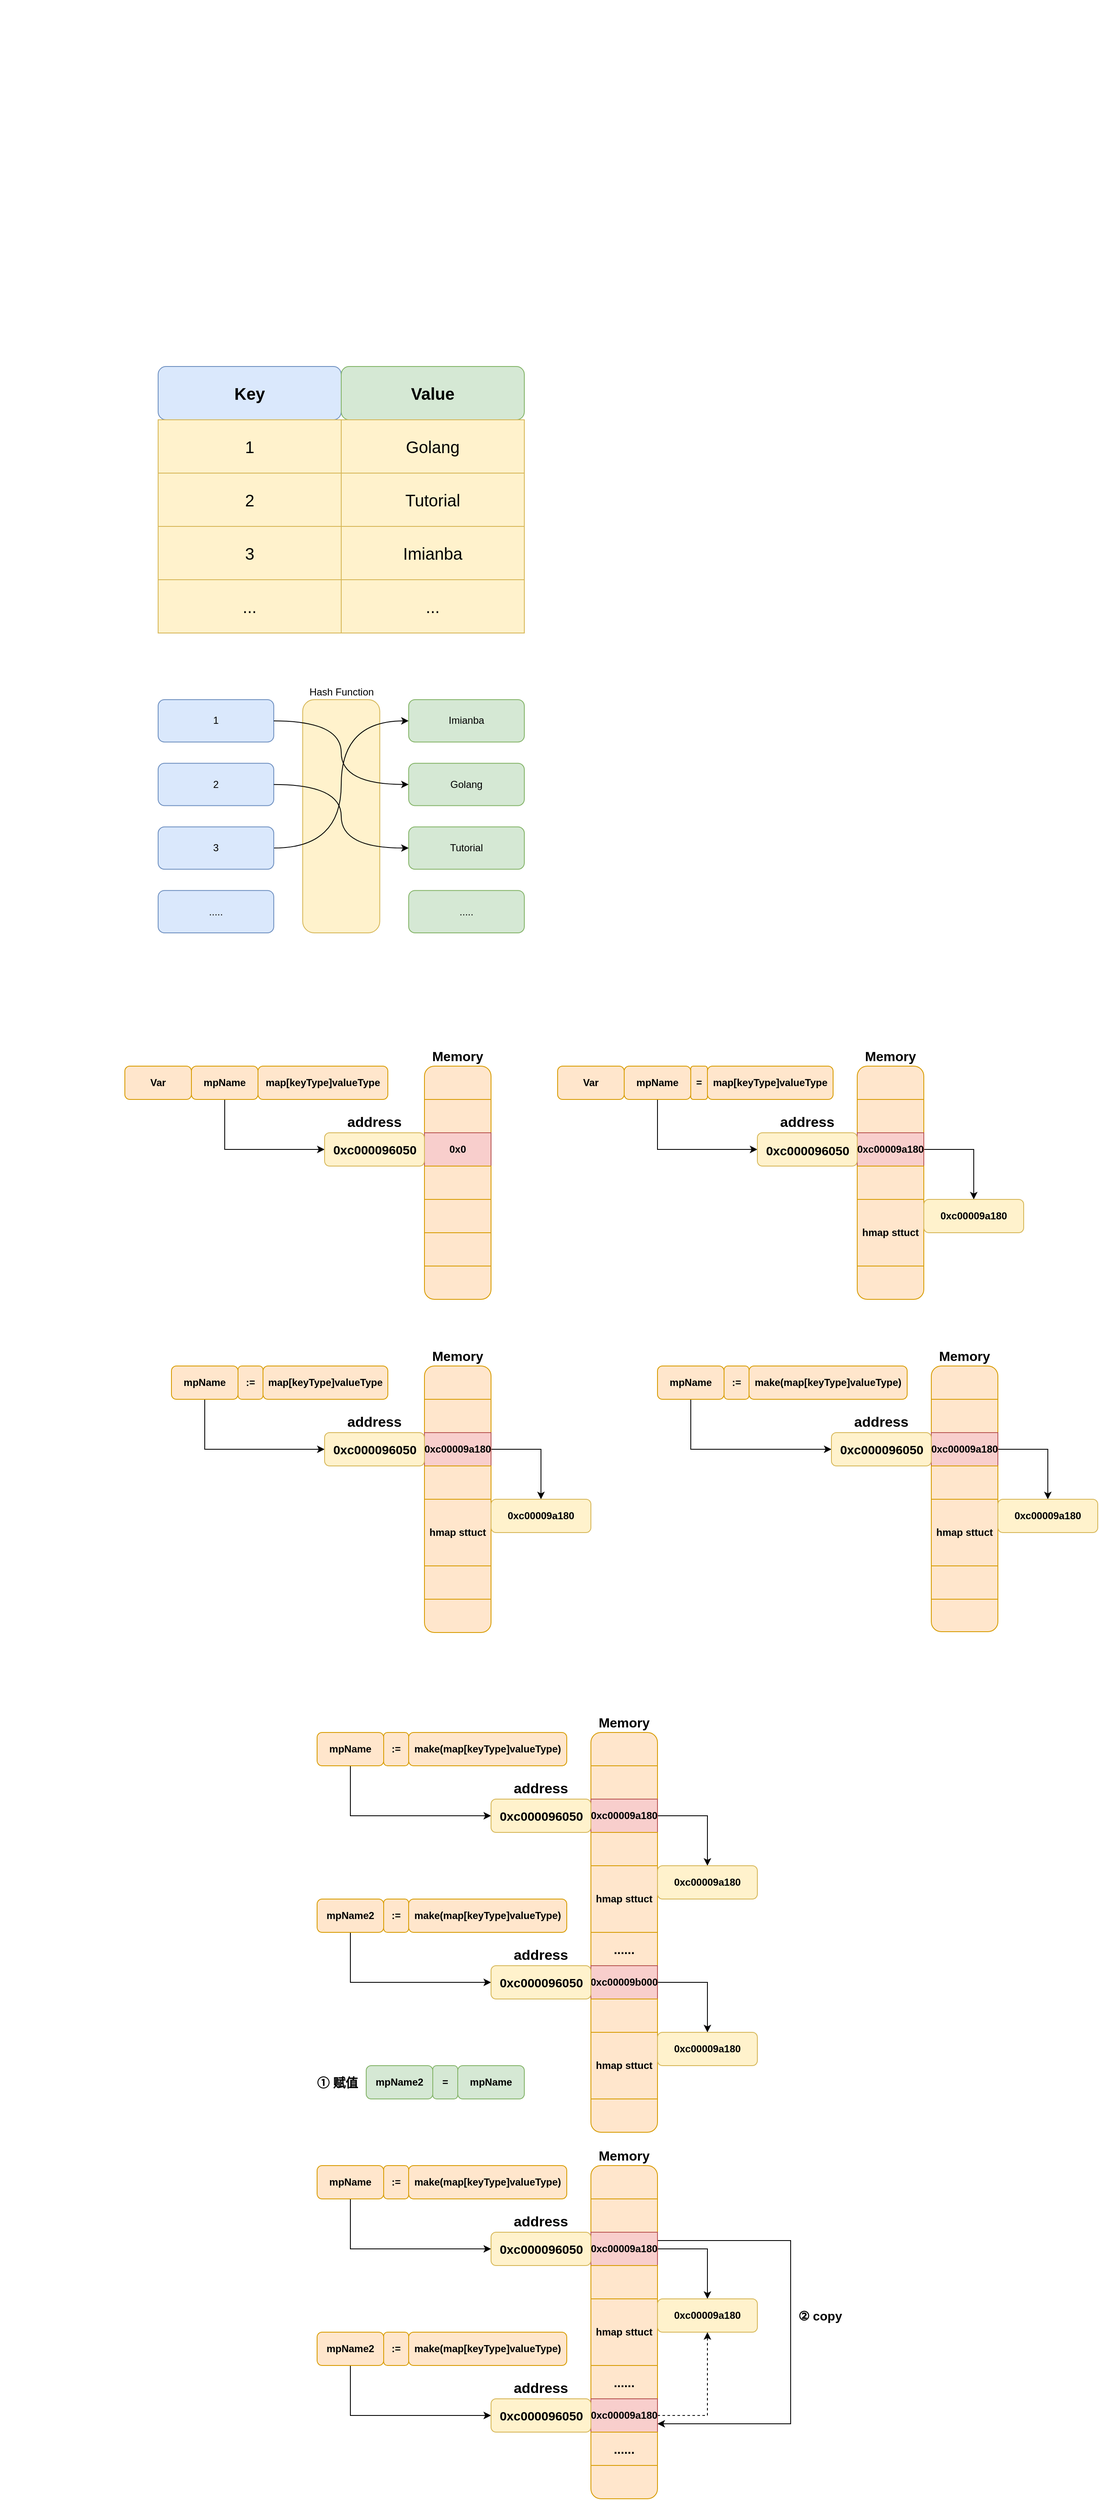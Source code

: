 <mxfile version="14.6.13" type="device"><diagram id="S-ycGqjBiwUUYMppK_SP" name="Map"><mxGraphModel dx="946" dy="627" grid="1" gridSize="10" guides="1" tooltips="1" connect="1" arrows="1" fold="1" page="0" pageScale="1" pageWidth="1169" pageHeight="827" math="0" shadow="0"><root><mxCell id="WM2cNf92GrzvWq5g8DFj-0"/><mxCell id="WM2cNf92GrzvWq5g8DFj-1" parent="WM2cNf92GrzvWq5g8DFj-0"/><mxCell id="JC-yaz_RgTS9oeFbGlP1-0" value="" style="shape=image;verticalLabelPosition=bottom;labelBackgroundColor=#ffffff;verticalAlign=top;aspect=fixed;imageAspect=0;image=https://img.draveness.me/2019-12-30-15777168478768-perfect-hash-function.png;" parent="WM2cNf92GrzvWq5g8DFj-1" vertex="1"><mxGeometry x="10" y="40" width="940.7" height="360" as="geometry"/></mxCell><mxCell id="JSm6pvYGNGo5LcTSR_7H-11" value="" style="group" parent="WM2cNf92GrzvWq5g8DFj-1" vertex="1" connectable="0"><mxGeometry x="200" y="880" width="440" height="280" as="geometry"/></mxCell><mxCell id="JSm6pvYGNGo5LcTSR_7H-4" value="Hash Function" style="rounded=1;whiteSpace=wrap;html=1;labelPosition=center;verticalLabelPosition=top;align=center;verticalAlign=bottom;fillColor=#fff2cc;strokeColor=#d6b656;" parent="JSm6pvYGNGo5LcTSR_7H-11" vertex="1"><mxGeometry x="173.684" width="92.632" height="280" as="geometry"/></mxCell><mxCell id="JSm6pvYGNGo5LcTSR_7H-0" value="1" style="rounded=1;whiteSpace=wrap;html=1;fillColor=#dae8fc;strokeColor=#6c8ebf;" parent="JSm6pvYGNGo5LcTSR_7H-11" vertex="1"><mxGeometry width="138.947" height="50.909" as="geometry"/></mxCell><mxCell id="JSm6pvYGNGo5LcTSR_7H-1" value="2" style="rounded=1;whiteSpace=wrap;html=1;fillColor=#dae8fc;strokeColor=#6c8ebf;" parent="JSm6pvYGNGo5LcTSR_7H-11" vertex="1"><mxGeometry y="76.364" width="138.947" height="50.909" as="geometry"/></mxCell><mxCell id="-A_-dR7AvB_d608ZIKX2-11" style="edgeStyle=orthogonalEdgeStyle;rounded=0;orthogonalLoop=1;jettySize=auto;html=1;exitX=1;exitY=0.5;exitDx=0;exitDy=0;entryX=0;entryY=0.5;entryDx=0;entryDy=0;fontSize=20;curved=1;" parent="JSm6pvYGNGo5LcTSR_7H-11" source="JSm6pvYGNGo5LcTSR_7H-2" target="JSm6pvYGNGo5LcTSR_7H-5" edge="1"><mxGeometry relative="1" as="geometry"/></mxCell><mxCell id="JSm6pvYGNGo5LcTSR_7H-2" value="3" style="rounded=1;whiteSpace=wrap;html=1;fillColor=#dae8fc;strokeColor=#6c8ebf;" parent="JSm6pvYGNGo5LcTSR_7H-11" vertex="1"><mxGeometry y="152.727" width="138.947" height="50.909" as="geometry"/></mxCell><mxCell id="JSm6pvYGNGo5LcTSR_7H-3" value="&lt;span&gt;.....&lt;/span&gt;" style="rounded=1;whiteSpace=wrap;html=1;fillColor=#dae8fc;strokeColor=#6c8ebf;" parent="JSm6pvYGNGo5LcTSR_7H-11" vertex="1"><mxGeometry y="229.091" width="138.947" height="50.909" as="geometry"/></mxCell><mxCell id="JSm6pvYGNGo5LcTSR_7H-5" value="Imianba" style="rounded=1;whiteSpace=wrap;html=1;fillColor=#d5e8d4;strokeColor=#82b366;" parent="JSm6pvYGNGo5LcTSR_7H-11" vertex="1"><mxGeometry x="301.053" width="138.947" height="50.909" as="geometry"/></mxCell><mxCell id="JSm6pvYGNGo5LcTSR_7H-6" value="&lt;span&gt;Golang&lt;/span&gt;" style="rounded=1;whiteSpace=wrap;html=1;fillColor=#d5e8d4;strokeColor=#82b366;" parent="JSm6pvYGNGo5LcTSR_7H-11" vertex="1"><mxGeometry x="301.053" y="76.364" width="138.947" height="50.909" as="geometry"/></mxCell><mxCell id="JSm6pvYGNGo5LcTSR_7H-9" style="edgeStyle=orthogonalEdgeStyle;rounded=0;orthogonalLoop=1;jettySize=auto;html=1;exitX=1;exitY=0.5;exitDx=0;exitDy=0;entryX=0;entryY=0.5;entryDx=0;entryDy=0;curved=1;" parent="JSm6pvYGNGo5LcTSR_7H-11" source="JSm6pvYGNGo5LcTSR_7H-0" target="JSm6pvYGNGo5LcTSR_7H-6" edge="1"><mxGeometry relative="1" as="geometry"/></mxCell><mxCell id="JSm6pvYGNGo5LcTSR_7H-7" value="&lt;span&gt;Tutorial&lt;/span&gt;" style="rounded=1;whiteSpace=wrap;html=1;fillColor=#d5e8d4;strokeColor=#82b366;" parent="JSm6pvYGNGo5LcTSR_7H-11" vertex="1"><mxGeometry x="301.053" y="152.727" width="138.947" height="50.909" as="geometry"/></mxCell><mxCell id="JSm6pvYGNGo5LcTSR_7H-10" style="edgeStyle=orthogonalEdgeStyle;curved=1;rounded=0;orthogonalLoop=1;jettySize=auto;html=1;exitX=1;exitY=0.5;exitDx=0;exitDy=0;entryX=0;entryY=0.5;entryDx=0;entryDy=0;" parent="JSm6pvYGNGo5LcTSR_7H-11" source="JSm6pvYGNGo5LcTSR_7H-1" target="JSm6pvYGNGo5LcTSR_7H-7" edge="1"><mxGeometry relative="1" as="geometry"/></mxCell><mxCell id="JSm6pvYGNGo5LcTSR_7H-8" value="&lt;span&gt;.....&lt;/span&gt;" style="rounded=1;whiteSpace=wrap;html=1;fillColor=#d5e8d4;strokeColor=#82b366;" parent="JSm6pvYGNGo5LcTSR_7H-11" vertex="1"><mxGeometry x="301.053" y="229.091" width="138.947" height="50.909" as="geometry"/></mxCell><mxCell id="-A_-dR7AvB_d608ZIKX2-10" value="" style="group" parent="WM2cNf92GrzvWq5g8DFj-1" vertex="1" connectable="0"><mxGeometry x="200" y="480" width="440" height="320" as="geometry"/></mxCell><mxCell id="-A_-dR7AvB_d608ZIKX2-0" value="Key" style="rounded=1;whiteSpace=wrap;html=1;fillColor=#dae8fc;strokeColor=#6c8ebf;fontSize=20;fontStyle=1" parent="-A_-dR7AvB_d608ZIKX2-10" vertex="1"><mxGeometry width="220" height="64" as="geometry"/></mxCell><mxCell id="-A_-dR7AvB_d608ZIKX2-1" value="&lt;span style=&quot;font-size: 20px;&quot;&gt;Value&lt;/span&gt;" style="rounded=1;whiteSpace=wrap;html=1;fillColor=#d5e8d4;strokeColor=#82b366;fontSize=20;fontStyle=1" parent="-A_-dR7AvB_d608ZIKX2-10" vertex="1"><mxGeometry x="220" width="220" height="64" as="geometry"/></mxCell><mxCell id="-A_-dR7AvB_d608ZIKX2-2" value="1" style="rounded=0;whiteSpace=wrap;html=1;fontSize=20;fillColor=#fff2cc;strokeColor=#d6b656;" parent="-A_-dR7AvB_d608ZIKX2-10" vertex="1"><mxGeometry y="64" width="220" height="64" as="geometry"/></mxCell><mxCell id="-A_-dR7AvB_d608ZIKX2-3" value="Golang" style="rounded=0;whiteSpace=wrap;html=1;fontSize=20;fillColor=#fff2cc;strokeColor=#d6b656;" parent="-A_-dR7AvB_d608ZIKX2-10" vertex="1"><mxGeometry x="220" y="64" width="220" height="64" as="geometry"/></mxCell><mxCell id="-A_-dR7AvB_d608ZIKX2-4" value="2" style="rounded=0;whiteSpace=wrap;html=1;fontSize=20;fillColor=#fff2cc;strokeColor=#d6b656;" parent="-A_-dR7AvB_d608ZIKX2-10" vertex="1"><mxGeometry y="128" width="220" height="64" as="geometry"/></mxCell><mxCell id="-A_-dR7AvB_d608ZIKX2-5" value="Tutorial" style="rounded=0;whiteSpace=wrap;html=1;fontSize=20;fillColor=#fff2cc;strokeColor=#d6b656;" parent="-A_-dR7AvB_d608ZIKX2-10" vertex="1"><mxGeometry x="220" y="128" width="220" height="64" as="geometry"/></mxCell><mxCell id="-A_-dR7AvB_d608ZIKX2-6" value="3" style="rounded=0;whiteSpace=wrap;html=1;fontSize=20;fillColor=#fff2cc;strokeColor=#d6b656;" parent="-A_-dR7AvB_d608ZIKX2-10" vertex="1"><mxGeometry y="192" width="220" height="64" as="geometry"/></mxCell><mxCell id="-A_-dR7AvB_d608ZIKX2-7" value="Imianba" style="rounded=0;whiteSpace=wrap;html=1;fontSize=20;fillColor=#fff2cc;strokeColor=#d6b656;" parent="-A_-dR7AvB_d608ZIKX2-10" vertex="1"><mxGeometry x="220" y="192" width="220" height="64" as="geometry"/></mxCell><mxCell id="-A_-dR7AvB_d608ZIKX2-8" value="..." style="rounded=0;whiteSpace=wrap;html=1;fontSize=20;fillColor=#fff2cc;strokeColor=#d6b656;" parent="-A_-dR7AvB_d608ZIKX2-10" vertex="1"><mxGeometry y="256" width="220" height="64" as="geometry"/></mxCell><mxCell id="-A_-dR7AvB_d608ZIKX2-9" value="..." style="rounded=0;whiteSpace=wrap;html=1;fontSize=20;fillColor=#fff2cc;strokeColor=#d6b656;" parent="-A_-dR7AvB_d608ZIKX2-10" vertex="1"><mxGeometry x="220" y="256" width="220" height="64" as="geometry"/></mxCell><mxCell id="3fqgoDrXcchdrk7X1AOv-0" value="Var" style="rounded=1;whiteSpace=wrap;html=1;fillColor=#ffe6cc;strokeColor=#d79b00;fontStyle=1" parent="WM2cNf92GrzvWq5g8DFj-1" vertex="1"><mxGeometry x="160" y="1320" width="80" height="40" as="geometry"/></mxCell><mxCell id="3fqgoDrXcchdrk7X1AOv-1" style="edgeStyle=orthogonalEdgeStyle;rounded=0;orthogonalLoop=1;jettySize=auto;html=1;exitX=0.5;exitY=1;exitDx=0;exitDy=0;entryX=0;entryY=0.5;entryDx=0;entryDy=0;" parent="WM2cNf92GrzvWq5g8DFj-1" source="3fqgoDrXcchdrk7X1AOv-2" target="3fqgoDrXcchdrk7X1AOv-11" edge="1"><mxGeometry relative="1" as="geometry"/></mxCell><mxCell id="3fqgoDrXcchdrk7X1AOv-2" value="mpName" style="rounded=1;whiteSpace=wrap;html=1;fillColor=#ffe6cc;strokeColor=#d79b00;fontStyle=1" parent="WM2cNf92GrzvWq5g8DFj-1" vertex="1"><mxGeometry x="240" y="1320" width="80" height="40" as="geometry"/></mxCell><mxCell id="3fqgoDrXcchdrk7X1AOv-3" value="map[keyType]valueType" style="rounded=1;whiteSpace=wrap;html=1;fillColor=#ffe6cc;strokeColor=#d79b00;fontStyle=1" parent="WM2cNf92GrzvWq5g8DFj-1" vertex="1"><mxGeometry x="320" y="1320" width="156" height="40" as="geometry"/></mxCell><mxCell id="3fqgoDrXcchdrk7X1AOv-4" value="&lt;b&gt;&lt;font style=&quot;font-size: 16px&quot;&gt;Memory&lt;/font&gt;&lt;/b&gt;" style="rounded=1;whiteSpace=wrap;html=1;fillColor=#ffe6cc;strokeColor=#d79b00;labelPosition=center;verticalLabelPosition=top;align=center;verticalAlign=bottom;" parent="WM2cNf92GrzvWq5g8DFj-1" vertex="1"><mxGeometry x="520" y="1320" width="80" height="280" as="geometry"/></mxCell><mxCell id="3fqgoDrXcchdrk7X1AOv-5" value="" style="rounded=0;whiteSpace=wrap;html=1;fillColor=#ffe6cc;strokeColor=#d79b00;" parent="WM2cNf92GrzvWq5g8DFj-1" vertex="1"><mxGeometry x="520" y="1360" width="80" height="40" as="geometry"/></mxCell><mxCell id="3fqgoDrXcchdrk7X1AOv-6" value="0x0" style="rounded=0;whiteSpace=wrap;html=1;fillColor=#f8cecc;strokeColor=#b85450;fontStyle=1" parent="WM2cNf92GrzvWq5g8DFj-1" vertex="1"><mxGeometry x="520" y="1400" width="80" height="40" as="geometry"/></mxCell><mxCell id="3fqgoDrXcchdrk7X1AOv-7" value="" style="rounded=0;whiteSpace=wrap;html=1;fillColor=#ffe6cc;strokeColor=#d79b00;" parent="WM2cNf92GrzvWq5g8DFj-1" vertex="1"><mxGeometry x="520" y="1440" width="80" height="40" as="geometry"/></mxCell><mxCell id="3fqgoDrXcchdrk7X1AOv-8" value="" style="rounded=0;whiteSpace=wrap;html=1;fillColor=#ffe6cc;strokeColor=#d79b00;" parent="WM2cNf92GrzvWq5g8DFj-1" vertex="1"><mxGeometry x="520" y="1480" width="80" height="40" as="geometry"/></mxCell><mxCell id="3fqgoDrXcchdrk7X1AOv-9" value="" style="rounded=0;whiteSpace=wrap;html=1;fillColor=#ffe6cc;strokeColor=#d79b00;" parent="WM2cNf92GrzvWq5g8DFj-1" vertex="1"><mxGeometry x="520" y="1520" width="80" height="40" as="geometry"/></mxCell><mxCell id="3fqgoDrXcchdrk7X1AOv-10" value="" style="group" parent="WM2cNf92GrzvWq5g8DFj-1" vertex="1" connectable="0"><mxGeometry x="400" y="1400" width="120" height="40" as="geometry"/></mxCell><mxCell id="3fqgoDrXcchdrk7X1AOv-11" value="&lt;b&gt;&lt;font style=&quot;font-size: 17px&quot;&gt;address&lt;/font&gt;&lt;/b&gt;" style="rounded=1;whiteSpace=wrap;html=1;fillColor=#fff2cc;strokeColor=#d6b656;labelPosition=center;verticalLabelPosition=top;align=center;verticalAlign=bottom;" parent="3fqgoDrXcchdrk7X1AOv-10" vertex="1"><mxGeometry width="120" height="40" as="geometry"/></mxCell><mxCell id="3fqgoDrXcchdrk7X1AOv-12" value="&lt;span style=&quot;font-size: 15px&quot;&gt;&lt;b&gt;0xc000096050&lt;/b&gt;&lt;/span&gt;" style="text;html=1;align=center;verticalAlign=middle;resizable=0;points=[];autosize=1;strokeColor=none;" parent="3fqgoDrXcchdrk7X1AOv-10" vertex="1"><mxGeometry y="10" width="120" height="20" as="geometry"/></mxCell><mxCell id="3fqgoDrXcchdrk7X1AOv-17" value="Var" style="rounded=1;whiteSpace=wrap;html=1;fillColor=#ffe6cc;strokeColor=#d79b00;fontStyle=1" parent="WM2cNf92GrzvWq5g8DFj-1" vertex="1"><mxGeometry x="680" y="1320" width="80" height="40" as="geometry"/></mxCell><mxCell id="3fqgoDrXcchdrk7X1AOv-18" style="edgeStyle=orthogonalEdgeStyle;rounded=0;orthogonalLoop=1;jettySize=auto;html=1;exitX=0.5;exitY=1;exitDx=0;exitDy=0;entryX=0;entryY=0.5;entryDx=0;entryDy=0;" parent="WM2cNf92GrzvWq5g8DFj-1" source="3fqgoDrXcchdrk7X1AOv-19" target="3fqgoDrXcchdrk7X1AOv-28" edge="1"><mxGeometry relative="1" as="geometry"/></mxCell><mxCell id="3fqgoDrXcchdrk7X1AOv-19" value="mpName" style="rounded=1;whiteSpace=wrap;html=1;fillColor=#ffe6cc;strokeColor=#d79b00;fontStyle=1" parent="WM2cNf92GrzvWq5g8DFj-1" vertex="1"><mxGeometry x="760" y="1320" width="80" height="40" as="geometry"/></mxCell><mxCell id="3fqgoDrXcchdrk7X1AOv-20" value="map[keyType]valueType" style="rounded=1;whiteSpace=wrap;html=1;fillColor=#ffe6cc;strokeColor=#d79b00;fontStyle=1" parent="WM2cNf92GrzvWq5g8DFj-1" vertex="1"><mxGeometry x="860" y="1320" width="151" height="40" as="geometry"/></mxCell><mxCell id="3fqgoDrXcchdrk7X1AOv-21" value="&lt;b&gt;&lt;font style=&quot;font-size: 16px&quot;&gt;Memory&lt;/font&gt;&lt;/b&gt;" style="rounded=1;whiteSpace=wrap;html=1;fillColor=#ffe6cc;strokeColor=#d79b00;labelPosition=center;verticalLabelPosition=top;align=center;verticalAlign=bottom;" parent="WM2cNf92GrzvWq5g8DFj-1" vertex="1"><mxGeometry x="1040" y="1320" width="80" height="280" as="geometry"/></mxCell><mxCell id="3fqgoDrXcchdrk7X1AOv-22" value="" style="rounded=0;whiteSpace=wrap;html=1;fillColor=#ffe6cc;strokeColor=#d79b00;" parent="WM2cNf92GrzvWq5g8DFj-1" vertex="1"><mxGeometry x="1040" y="1360" width="80" height="40" as="geometry"/></mxCell><mxCell id="3fqgoDrXcchdrk7X1AOv-34" style="edgeStyle=orthogonalEdgeStyle;rounded=0;orthogonalLoop=1;jettySize=auto;html=1;exitX=1;exitY=0.5;exitDx=0;exitDy=0;" parent="WM2cNf92GrzvWq5g8DFj-1" source="3fqgoDrXcchdrk7X1AOv-23" target="3fqgoDrXcchdrk7X1AOv-32" edge="1"><mxGeometry relative="1" as="geometry"/></mxCell><mxCell id="3fqgoDrXcchdrk7X1AOv-23" value="0xc00009a180" style="rounded=0;whiteSpace=wrap;html=1;fillColor=#f8cecc;strokeColor=#b85450;fontStyle=1" parent="WM2cNf92GrzvWq5g8DFj-1" vertex="1"><mxGeometry x="1040" y="1400" width="80" height="40" as="geometry"/></mxCell><mxCell id="3fqgoDrXcchdrk7X1AOv-24" value="" style="rounded=0;whiteSpace=wrap;html=1;fillColor=#ffe6cc;strokeColor=#d79b00;" parent="WM2cNf92GrzvWq5g8DFj-1" vertex="1"><mxGeometry x="1040" y="1440" width="80" height="40" as="geometry"/></mxCell><mxCell id="3fqgoDrXcchdrk7X1AOv-25" value="hmap sttuct" style="rounded=0;whiteSpace=wrap;html=1;fillColor=#ffe6cc;strokeColor=#d79b00;fontStyle=1" parent="WM2cNf92GrzvWq5g8DFj-1" vertex="1"><mxGeometry x="1040" y="1480" width="80" height="80" as="geometry"/></mxCell><mxCell id="3fqgoDrXcchdrk7X1AOv-27" value="" style="group" parent="WM2cNf92GrzvWq5g8DFj-1" vertex="1" connectable="0"><mxGeometry x="920" y="1400" width="120" height="40" as="geometry"/></mxCell><mxCell id="3fqgoDrXcchdrk7X1AOv-28" value="&lt;b&gt;&lt;font style=&quot;font-size: 17px&quot;&gt;address&lt;/font&gt;&lt;/b&gt;" style="rounded=1;whiteSpace=wrap;html=1;fillColor=#fff2cc;strokeColor=#d6b656;labelPosition=center;verticalLabelPosition=top;align=center;verticalAlign=bottom;" parent="3fqgoDrXcchdrk7X1AOv-27" vertex="1"><mxGeometry width="120" height="40" as="geometry"/></mxCell><mxCell id="3fqgoDrXcchdrk7X1AOv-29" value="&lt;b style=&quot;font-size: 15px&quot;&gt;0xc000096050&lt;/b&gt;" style="text;html=1;align=center;verticalAlign=middle;resizable=0;points=[];autosize=1;strokeColor=none;" parent="3fqgoDrXcchdrk7X1AOv-27" vertex="1"><mxGeometry x="5" y="11" width="110" height="19" as="geometry"/></mxCell><mxCell id="3fqgoDrXcchdrk7X1AOv-30" value="=" style="rounded=1;whiteSpace=wrap;html=1;fillColor=#ffe6cc;strokeColor=#d79b00;fontStyle=1" parent="WM2cNf92GrzvWq5g8DFj-1" vertex="1"><mxGeometry x="840" y="1320" width="20" height="40" as="geometry"/></mxCell><mxCell id="3fqgoDrXcchdrk7X1AOv-31" value="" style="group" parent="WM2cNf92GrzvWq5g8DFj-1" vertex="1" connectable="0"><mxGeometry x="1120" y="1480" width="120" height="40" as="geometry"/></mxCell><mxCell id="3fqgoDrXcchdrk7X1AOv-32" value="&lt;span style=&quot;font-weight: 700&quot;&gt;0xc00009a180&lt;/span&gt;" style="rounded=1;whiteSpace=wrap;html=1;fillColor=#fff2cc;strokeColor=#d6b656;labelPosition=center;verticalLabelPosition=middle;align=center;verticalAlign=middle;" parent="3fqgoDrXcchdrk7X1AOv-31" vertex="1"><mxGeometry width="120" height="40" as="geometry"/></mxCell><mxCell id="qSgc3VpLtVlzWECRkGxq-1" style="edgeStyle=orthogonalEdgeStyle;rounded=0;orthogonalLoop=1;jettySize=auto;html=1;exitX=0.5;exitY=1;exitDx=0;exitDy=0;entryX=0;entryY=0.5;entryDx=0;entryDy=0;" edge="1" parent="WM2cNf92GrzvWq5g8DFj-1" source="qSgc3VpLtVlzWECRkGxq-2" target="qSgc3VpLtVlzWECRkGxq-11"><mxGeometry relative="1" as="geometry"/></mxCell><mxCell id="qSgc3VpLtVlzWECRkGxq-2" value="mpName" style="rounded=1;whiteSpace=wrap;html=1;fillColor=#ffe6cc;strokeColor=#d79b00;fontStyle=1" vertex="1" parent="WM2cNf92GrzvWq5g8DFj-1"><mxGeometry x="216" y="1680" width="80" height="40" as="geometry"/></mxCell><mxCell id="qSgc3VpLtVlzWECRkGxq-3" value="map[keyType]valueType" style="rounded=1;whiteSpace=wrap;html=1;fillColor=#ffe6cc;strokeColor=#d79b00;fontStyle=1" vertex="1" parent="WM2cNf92GrzvWq5g8DFj-1"><mxGeometry x="326" y="1680" width="150" height="40" as="geometry"/></mxCell><mxCell id="qSgc3VpLtVlzWECRkGxq-4" value="&lt;b&gt;&lt;font style=&quot;font-size: 16px&quot;&gt;Memory&lt;/font&gt;&lt;/b&gt;" style="rounded=1;whiteSpace=wrap;html=1;fillColor=#ffe6cc;strokeColor=#d79b00;labelPosition=center;verticalLabelPosition=top;align=center;verticalAlign=bottom;" vertex="1" parent="WM2cNf92GrzvWq5g8DFj-1"><mxGeometry x="520" y="1680" width="80" height="320" as="geometry"/></mxCell><mxCell id="qSgc3VpLtVlzWECRkGxq-5" value="" style="rounded=0;whiteSpace=wrap;html=1;fillColor=#ffe6cc;strokeColor=#d79b00;" vertex="1" parent="WM2cNf92GrzvWq5g8DFj-1"><mxGeometry x="520" y="1720" width="80" height="40" as="geometry"/></mxCell><mxCell id="qSgc3VpLtVlzWECRkGxq-6" style="edgeStyle=orthogonalEdgeStyle;rounded=0;orthogonalLoop=1;jettySize=auto;html=1;exitX=1;exitY=0.5;exitDx=0;exitDy=0;" edge="1" parent="WM2cNf92GrzvWq5g8DFj-1" source="qSgc3VpLtVlzWECRkGxq-7" target="qSgc3VpLtVlzWECRkGxq-15"><mxGeometry relative="1" as="geometry"/></mxCell><mxCell id="qSgc3VpLtVlzWECRkGxq-7" value="0xc00009a180" style="rounded=0;whiteSpace=wrap;html=1;fillColor=#f8cecc;strokeColor=#b85450;fontStyle=1" vertex="1" parent="WM2cNf92GrzvWq5g8DFj-1"><mxGeometry x="520" y="1760" width="80" height="40" as="geometry"/></mxCell><mxCell id="qSgc3VpLtVlzWECRkGxq-8" value="" style="rounded=0;whiteSpace=wrap;html=1;fillColor=#ffe6cc;strokeColor=#d79b00;" vertex="1" parent="WM2cNf92GrzvWq5g8DFj-1"><mxGeometry x="520" y="1800" width="80" height="40" as="geometry"/></mxCell><mxCell id="qSgc3VpLtVlzWECRkGxq-9" value="hmap sttuct" style="rounded=0;whiteSpace=wrap;html=1;fillColor=#ffe6cc;strokeColor=#d79b00;fontStyle=1" vertex="1" parent="WM2cNf92GrzvWq5g8DFj-1"><mxGeometry x="520" y="1840" width="80" height="80" as="geometry"/></mxCell><mxCell id="qSgc3VpLtVlzWECRkGxq-10" value="" style="group" vertex="1" connectable="0" parent="WM2cNf92GrzvWq5g8DFj-1"><mxGeometry x="400" y="1760" width="120" height="40" as="geometry"/></mxCell><mxCell id="qSgc3VpLtVlzWECRkGxq-11" value="&lt;b&gt;&lt;font style=&quot;font-size: 17px&quot;&gt;address&lt;/font&gt;&lt;/b&gt;" style="rounded=1;whiteSpace=wrap;html=1;fillColor=#fff2cc;strokeColor=#d6b656;labelPosition=center;verticalLabelPosition=top;align=center;verticalAlign=bottom;" vertex="1" parent="qSgc3VpLtVlzWECRkGxq-10"><mxGeometry width="120" height="40" as="geometry"/></mxCell><mxCell id="qSgc3VpLtVlzWECRkGxq-12" value="&lt;b style=&quot;font-size: 15px&quot;&gt;0xc000096050&lt;/b&gt;" style="text;html=1;align=center;verticalAlign=middle;resizable=0;points=[];autosize=1;strokeColor=none;" vertex="1" parent="qSgc3VpLtVlzWECRkGxq-10"><mxGeometry y="10" width="120" height="20" as="geometry"/></mxCell><mxCell id="qSgc3VpLtVlzWECRkGxq-13" value=":=" style="rounded=1;whiteSpace=wrap;html=1;fillColor=#ffe6cc;strokeColor=#d79b00;fontStyle=1" vertex="1" parent="WM2cNf92GrzvWq5g8DFj-1"><mxGeometry x="296" y="1680" width="30" height="40" as="geometry"/></mxCell><mxCell id="qSgc3VpLtVlzWECRkGxq-14" value="" style="group" vertex="1" connectable="0" parent="WM2cNf92GrzvWq5g8DFj-1"><mxGeometry x="600" y="1840" width="120" height="40" as="geometry"/></mxCell><mxCell id="qSgc3VpLtVlzWECRkGxq-15" value="&lt;span style=&quot;font-weight: 700&quot;&gt;0xc00009a180&lt;/span&gt;" style="rounded=1;whiteSpace=wrap;html=1;fillColor=#fff2cc;strokeColor=#d6b656;labelPosition=center;verticalLabelPosition=middle;align=center;verticalAlign=middle;" vertex="1" parent="qSgc3VpLtVlzWECRkGxq-14"><mxGeometry width="120" height="40" as="geometry"/></mxCell><mxCell id="qSgc3VpLtVlzWECRkGxq-16" value="" style="rounded=0;whiteSpace=wrap;html=1;fillColor=#ffe6cc;strokeColor=#d79b00;" vertex="1" parent="WM2cNf92GrzvWq5g8DFj-1"><mxGeometry x="520" y="1920" width="80" height="40" as="geometry"/></mxCell><mxCell id="qSgc3VpLtVlzWECRkGxq-36" style="edgeStyle=orthogonalEdgeStyle;rounded=0;orthogonalLoop=1;jettySize=auto;html=1;exitX=0.5;exitY=1;exitDx=0;exitDy=0;entryX=0;entryY=0.5;entryDx=0;entryDy=0;" edge="1" parent="WM2cNf92GrzvWq5g8DFj-1" source="qSgc3VpLtVlzWECRkGxq-37" target="qSgc3VpLtVlzWECRkGxq-46"><mxGeometry relative="1" as="geometry"/></mxCell><mxCell id="qSgc3VpLtVlzWECRkGxq-37" value="mpName" style="rounded=1;whiteSpace=wrap;html=1;fillColor=#ffe6cc;strokeColor=#d79b00;fontStyle=1" vertex="1" parent="WM2cNf92GrzvWq5g8DFj-1"><mxGeometry x="800" y="1680" width="80" height="40" as="geometry"/></mxCell><mxCell id="qSgc3VpLtVlzWECRkGxq-38" value="make(map[keyType]valueType)" style="rounded=1;whiteSpace=wrap;html=1;fillColor=#ffe6cc;strokeColor=#d79b00;fontStyle=1" vertex="1" parent="WM2cNf92GrzvWq5g8DFj-1"><mxGeometry x="910" y="1680" width="190" height="40" as="geometry"/></mxCell><mxCell id="qSgc3VpLtVlzWECRkGxq-39" value="&lt;b&gt;&lt;font style=&quot;font-size: 16px&quot;&gt;Memory&lt;/font&gt;&lt;/b&gt;" style="rounded=1;whiteSpace=wrap;html=1;fillColor=#ffe6cc;strokeColor=#d79b00;labelPosition=center;verticalLabelPosition=top;align=center;verticalAlign=bottom;" vertex="1" parent="WM2cNf92GrzvWq5g8DFj-1"><mxGeometry x="1129" y="1680" width="80" height="319" as="geometry"/></mxCell><mxCell id="qSgc3VpLtVlzWECRkGxq-40" value="" style="rounded=0;whiteSpace=wrap;html=1;fillColor=#ffe6cc;strokeColor=#d79b00;" vertex="1" parent="WM2cNf92GrzvWq5g8DFj-1"><mxGeometry x="1129" y="1720" width="80" height="40" as="geometry"/></mxCell><mxCell id="qSgc3VpLtVlzWECRkGxq-41" style="edgeStyle=orthogonalEdgeStyle;rounded=0;orthogonalLoop=1;jettySize=auto;html=1;exitX=1;exitY=0.5;exitDx=0;exitDy=0;" edge="1" parent="WM2cNf92GrzvWq5g8DFj-1" source="qSgc3VpLtVlzWECRkGxq-42" target="qSgc3VpLtVlzWECRkGxq-50"><mxGeometry relative="1" as="geometry"/></mxCell><mxCell id="qSgc3VpLtVlzWECRkGxq-42" value="0xc00009a180" style="rounded=0;whiteSpace=wrap;html=1;fillColor=#f8cecc;strokeColor=#b85450;fontStyle=1" vertex="1" parent="WM2cNf92GrzvWq5g8DFj-1"><mxGeometry x="1129" y="1760" width="80" height="40" as="geometry"/></mxCell><mxCell id="qSgc3VpLtVlzWECRkGxq-43" value="" style="rounded=0;whiteSpace=wrap;html=1;fillColor=#ffe6cc;strokeColor=#d79b00;" vertex="1" parent="WM2cNf92GrzvWq5g8DFj-1"><mxGeometry x="1129" y="1800" width="80" height="40" as="geometry"/></mxCell><mxCell id="qSgc3VpLtVlzWECRkGxq-44" value="hmap sttuct" style="rounded=0;whiteSpace=wrap;html=1;fillColor=#ffe6cc;strokeColor=#d79b00;fontStyle=1" vertex="1" parent="WM2cNf92GrzvWq5g8DFj-1"><mxGeometry x="1129" y="1840" width="80" height="80" as="geometry"/></mxCell><mxCell id="qSgc3VpLtVlzWECRkGxq-45" value="" style="group" vertex="1" connectable="0" parent="WM2cNf92GrzvWq5g8DFj-1"><mxGeometry x="1009" y="1760" width="120" height="40" as="geometry"/></mxCell><mxCell id="qSgc3VpLtVlzWECRkGxq-46" value="&lt;b&gt;&lt;font style=&quot;font-size: 17px&quot;&gt;address&lt;/font&gt;&lt;/b&gt;" style="rounded=1;whiteSpace=wrap;html=1;fillColor=#fff2cc;strokeColor=#d6b656;labelPosition=center;verticalLabelPosition=top;align=center;verticalAlign=bottom;" vertex="1" parent="qSgc3VpLtVlzWECRkGxq-45"><mxGeometry width="120" height="40" as="geometry"/></mxCell><mxCell id="qSgc3VpLtVlzWECRkGxq-47" value="&lt;b style=&quot;font-size: 15px&quot;&gt;0xc000096050&lt;/b&gt;" style="text;html=1;align=center;verticalAlign=middle;resizable=0;points=[];autosize=1;strokeColor=none;" vertex="1" parent="qSgc3VpLtVlzWECRkGxq-45"><mxGeometry y="10" width="120" height="20" as="geometry"/></mxCell><mxCell id="qSgc3VpLtVlzWECRkGxq-48" value=":=" style="rounded=1;whiteSpace=wrap;html=1;fillColor=#ffe6cc;strokeColor=#d79b00;fontStyle=1" vertex="1" parent="WM2cNf92GrzvWq5g8DFj-1"><mxGeometry x="880" y="1680" width="30" height="40" as="geometry"/></mxCell><mxCell id="qSgc3VpLtVlzWECRkGxq-49" value="" style="group" vertex="1" connectable="0" parent="WM2cNf92GrzvWq5g8DFj-1"><mxGeometry x="1209" y="1840" width="120" height="40" as="geometry"/></mxCell><mxCell id="qSgc3VpLtVlzWECRkGxq-50" value="&lt;span style=&quot;font-weight: 700&quot;&gt;0xc00009a180&lt;/span&gt;" style="rounded=1;whiteSpace=wrap;html=1;fillColor=#fff2cc;strokeColor=#d6b656;labelPosition=center;verticalLabelPosition=middle;align=center;verticalAlign=middle;" vertex="1" parent="qSgc3VpLtVlzWECRkGxq-49"><mxGeometry width="120" height="40" as="geometry"/></mxCell><mxCell id="qSgc3VpLtVlzWECRkGxq-51" value="" style="rounded=0;whiteSpace=wrap;html=1;fillColor=#ffe6cc;strokeColor=#d79b00;" vertex="1" parent="WM2cNf92GrzvWq5g8DFj-1"><mxGeometry x="1129" y="1920" width="80" height="40" as="geometry"/></mxCell><mxCell id="qSgc3VpLtVlzWECRkGxq-53" style="edgeStyle=orthogonalEdgeStyle;rounded=0;orthogonalLoop=1;jettySize=auto;html=1;exitX=0.5;exitY=1;exitDx=0;exitDy=0;entryX=0;entryY=0.5;entryDx=0;entryDy=0;" edge="1" parent="WM2cNf92GrzvWq5g8DFj-1" source="qSgc3VpLtVlzWECRkGxq-54" target="qSgc3VpLtVlzWECRkGxq-63"><mxGeometry relative="1" as="geometry"/></mxCell><mxCell id="qSgc3VpLtVlzWECRkGxq-54" value="mpName" style="rounded=1;whiteSpace=wrap;html=1;fillColor=#ffe6cc;strokeColor=#d79b00;fontStyle=1" vertex="1" parent="WM2cNf92GrzvWq5g8DFj-1"><mxGeometry x="391" y="2120" width="80" height="40" as="geometry"/></mxCell><mxCell id="qSgc3VpLtVlzWECRkGxq-55" value="make(map[keyType]valueType)" style="rounded=1;whiteSpace=wrap;html=1;fillColor=#ffe6cc;strokeColor=#d79b00;fontStyle=1" vertex="1" parent="WM2cNf92GrzvWq5g8DFj-1"><mxGeometry x="501" y="2120" width="190" height="40" as="geometry"/></mxCell><mxCell id="qSgc3VpLtVlzWECRkGxq-56" value="&lt;b&gt;&lt;font style=&quot;font-size: 16px&quot;&gt;Memory&lt;/font&gt;&lt;/b&gt;" style="rounded=1;whiteSpace=wrap;html=1;fillColor=#ffe6cc;strokeColor=#d79b00;labelPosition=center;verticalLabelPosition=top;align=center;verticalAlign=bottom;" vertex="1" parent="WM2cNf92GrzvWq5g8DFj-1"><mxGeometry x="720" y="2120" width="80" height="480" as="geometry"/></mxCell><mxCell id="qSgc3VpLtVlzWECRkGxq-57" value="" style="rounded=0;whiteSpace=wrap;html=1;fillColor=#ffe6cc;strokeColor=#d79b00;" vertex="1" parent="WM2cNf92GrzvWq5g8DFj-1"><mxGeometry x="720" y="2160" width="80" height="40" as="geometry"/></mxCell><mxCell id="qSgc3VpLtVlzWECRkGxq-58" style="edgeStyle=orthogonalEdgeStyle;rounded=0;orthogonalLoop=1;jettySize=auto;html=1;exitX=1;exitY=0.5;exitDx=0;exitDy=0;" edge="1" parent="WM2cNf92GrzvWq5g8DFj-1" source="qSgc3VpLtVlzWECRkGxq-59" target="qSgc3VpLtVlzWECRkGxq-67"><mxGeometry relative="1" as="geometry"/></mxCell><mxCell id="qSgc3VpLtVlzWECRkGxq-59" value="0xc00009a180" style="rounded=0;whiteSpace=wrap;html=1;fillColor=#f8cecc;strokeColor=#b85450;fontStyle=1" vertex="1" parent="WM2cNf92GrzvWq5g8DFj-1"><mxGeometry x="720" y="2200" width="80" height="40" as="geometry"/></mxCell><mxCell id="qSgc3VpLtVlzWECRkGxq-60" value="" style="rounded=0;whiteSpace=wrap;html=1;fillColor=#ffe6cc;strokeColor=#d79b00;" vertex="1" parent="WM2cNf92GrzvWq5g8DFj-1"><mxGeometry x="720" y="2240" width="80" height="40" as="geometry"/></mxCell><mxCell id="qSgc3VpLtVlzWECRkGxq-61" value="hmap sttuct" style="rounded=0;whiteSpace=wrap;html=1;fillColor=#ffe6cc;strokeColor=#d79b00;fontStyle=1" vertex="1" parent="WM2cNf92GrzvWq5g8DFj-1"><mxGeometry x="720" y="2280" width="80" height="80" as="geometry"/></mxCell><mxCell id="qSgc3VpLtVlzWECRkGxq-62" value="" style="group" vertex="1" connectable="0" parent="WM2cNf92GrzvWq5g8DFj-1"><mxGeometry x="600" y="2200" width="120" height="40" as="geometry"/></mxCell><mxCell id="qSgc3VpLtVlzWECRkGxq-63" value="&lt;b&gt;&lt;font style=&quot;font-size: 17px&quot;&gt;address&lt;/font&gt;&lt;/b&gt;" style="rounded=1;whiteSpace=wrap;html=1;fillColor=#fff2cc;strokeColor=#d6b656;labelPosition=center;verticalLabelPosition=top;align=center;verticalAlign=bottom;" vertex="1" parent="qSgc3VpLtVlzWECRkGxq-62"><mxGeometry width="120" height="40" as="geometry"/></mxCell><mxCell id="qSgc3VpLtVlzWECRkGxq-64" value="&lt;b style=&quot;font-size: 15px&quot;&gt;0xc000096050&lt;/b&gt;" style="text;html=1;align=center;verticalAlign=middle;resizable=0;points=[];autosize=1;strokeColor=none;" vertex="1" parent="qSgc3VpLtVlzWECRkGxq-62"><mxGeometry y="10" width="120" height="20" as="geometry"/></mxCell><mxCell id="qSgc3VpLtVlzWECRkGxq-65" value=":=" style="rounded=1;whiteSpace=wrap;html=1;fillColor=#ffe6cc;strokeColor=#d79b00;fontStyle=1" vertex="1" parent="WM2cNf92GrzvWq5g8DFj-1"><mxGeometry x="471" y="2120" width="30" height="40" as="geometry"/></mxCell><mxCell id="qSgc3VpLtVlzWECRkGxq-66" value="" style="group" vertex="1" connectable="0" parent="WM2cNf92GrzvWq5g8DFj-1"><mxGeometry x="800" y="2280" width="120" height="40" as="geometry"/></mxCell><mxCell id="qSgc3VpLtVlzWECRkGxq-67" value="&lt;span style=&quot;font-weight: 700&quot;&gt;0xc00009a180&lt;/span&gt;" style="rounded=1;whiteSpace=wrap;html=1;fillColor=#fff2cc;strokeColor=#d6b656;labelPosition=center;verticalLabelPosition=middle;align=center;verticalAlign=middle;" vertex="1" parent="qSgc3VpLtVlzWECRkGxq-66"><mxGeometry width="120" height="40" as="geometry"/></mxCell><mxCell id="qSgc3VpLtVlzWECRkGxq-68" value="&lt;b&gt;&lt;font style=&quot;font-size: 15px&quot;&gt;......&lt;/font&gt;&lt;/b&gt;" style="rounded=0;whiteSpace=wrap;html=1;fillColor=#ffe6cc;strokeColor=#d79b00;" vertex="1" parent="WM2cNf92GrzvWq5g8DFj-1"><mxGeometry x="720" y="2360" width="80" height="40" as="geometry"/></mxCell><mxCell id="qSgc3VpLtVlzWECRkGxq-88" style="edgeStyle=orthogonalEdgeStyle;rounded=0;orthogonalLoop=1;jettySize=auto;html=1;exitX=1;exitY=0.5;exitDx=0;exitDy=0;fontSize=15;" edge="1" parent="WM2cNf92GrzvWq5g8DFj-1" source="qSgc3VpLtVlzWECRkGxq-69" target="qSgc3VpLtVlzWECRkGxq-87"><mxGeometry relative="1" as="geometry"/></mxCell><mxCell id="qSgc3VpLtVlzWECRkGxq-69" value="&lt;span style=&quot;font-weight: 700&quot;&gt;0xc00009b000&lt;/span&gt;" style="rounded=0;whiteSpace=wrap;html=1;fillColor=#f8cecc;strokeColor=#b85450;shadow=0;sketch=0;glass=0;" vertex="1" parent="WM2cNf92GrzvWq5g8DFj-1"><mxGeometry x="720" y="2400" width="80" height="40" as="geometry"/></mxCell><mxCell id="qSgc3VpLtVlzWECRkGxq-70" style="edgeStyle=orthogonalEdgeStyle;rounded=0;orthogonalLoop=1;jettySize=auto;html=1;exitX=0.5;exitY=1;exitDx=0;exitDy=0;entryX=0;entryY=0.5;entryDx=0;entryDy=0;" edge="1" parent="WM2cNf92GrzvWq5g8DFj-1" source="qSgc3VpLtVlzWECRkGxq-71" target="qSgc3VpLtVlzWECRkGxq-74"><mxGeometry relative="1" as="geometry"/></mxCell><mxCell id="qSgc3VpLtVlzWECRkGxq-71" value="mpName2" style="rounded=1;whiteSpace=wrap;html=1;fillColor=#ffe6cc;strokeColor=#d79b00;fontStyle=1" vertex="1" parent="WM2cNf92GrzvWq5g8DFj-1"><mxGeometry x="391" y="2320" width="80" height="40" as="geometry"/></mxCell><mxCell id="qSgc3VpLtVlzWECRkGxq-72" value="make(map[keyType]valueType)" style="rounded=1;whiteSpace=wrap;html=1;fillColor=#ffe6cc;strokeColor=#d79b00;fontStyle=1" vertex="1" parent="WM2cNf92GrzvWq5g8DFj-1"><mxGeometry x="501" y="2320" width="190" height="40" as="geometry"/></mxCell><mxCell id="qSgc3VpLtVlzWECRkGxq-73" value="" style="group" vertex="1" connectable="0" parent="WM2cNf92GrzvWq5g8DFj-1"><mxGeometry x="600" y="2400" width="120" height="40" as="geometry"/></mxCell><mxCell id="qSgc3VpLtVlzWECRkGxq-74" value="&lt;b&gt;&lt;font style=&quot;font-size: 17px&quot;&gt;address&lt;/font&gt;&lt;/b&gt;" style="rounded=1;whiteSpace=wrap;html=1;fillColor=#fff2cc;strokeColor=#d6b656;labelPosition=center;verticalLabelPosition=top;align=center;verticalAlign=bottom;" vertex="1" parent="qSgc3VpLtVlzWECRkGxq-73"><mxGeometry width="120" height="40" as="geometry"/></mxCell><mxCell id="qSgc3VpLtVlzWECRkGxq-75" value="&lt;b style=&quot;font-size: 15px&quot;&gt;0xc000096050&lt;/b&gt;" style="text;html=1;align=center;verticalAlign=middle;resizable=0;points=[];autosize=1;strokeColor=none;" vertex="1" parent="qSgc3VpLtVlzWECRkGxq-73"><mxGeometry y="10" width="120" height="20" as="geometry"/></mxCell><mxCell id="qSgc3VpLtVlzWECRkGxq-76" value=":=" style="rounded=1;whiteSpace=wrap;html=1;fillColor=#ffe6cc;strokeColor=#d79b00;fontStyle=1" vertex="1" parent="WM2cNf92GrzvWq5g8DFj-1"><mxGeometry x="471" y="2320" width="30" height="40" as="geometry"/></mxCell><mxCell id="qSgc3VpLtVlzWECRkGxq-77" value="mpName2" style="rounded=1;whiteSpace=wrap;html=1;fillColor=#d5e8d4;strokeColor=#82b366;fontStyle=1;" vertex="1" parent="WM2cNf92GrzvWq5g8DFj-1"><mxGeometry x="450" y="2520" width="80" height="40" as="geometry"/></mxCell><mxCell id="qSgc3VpLtVlzWECRkGxq-78" value="=" style="rounded=1;whiteSpace=wrap;html=1;fillColor=#d5e8d4;strokeColor=#82b366;fontStyle=1;" vertex="1" parent="WM2cNf92GrzvWq5g8DFj-1"><mxGeometry x="530" y="2520" width="30" height="40" as="geometry"/></mxCell><mxCell id="qSgc3VpLtVlzWECRkGxq-79" value="mpName" style="rounded=1;whiteSpace=wrap;html=1;fillColor=#d5e8d4;strokeColor=#82b366;fontStyle=1;" vertex="1" parent="WM2cNf92GrzvWq5g8DFj-1"><mxGeometry x="560" y="2520" width="80" height="40" as="geometry"/></mxCell><mxCell id="qSgc3VpLtVlzWECRkGxq-82" value="① 赋值" style="text;html=1;align=center;verticalAlign=middle;resizable=0;points=[];autosize=1;strokeColor=none;fontSize=15;fontStyle=1" vertex="1" parent="WM2cNf92GrzvWq5g8DFj-1"><mxGeometry x="384.65" y="2530" width="60" height="20" as="geometry"/></mxCell><mxCell id="qSgc3VpLtVlzWECRkGxq-83" value="② copy" style="text;html=1;align=center;verticalAlign=middle;resizable=0;points=[];autosize=1;strokeColor=none;fontSize=15;fontStyle=1" vertex="1" parent="WM2cNf92GrzvWq5g8DFj-1"><mxGeometry x="960" y="2810" width="70" height="20" as="geometry"/></mxCell><mxCell id="qSgc3VpLtVlzWECRkGxq-84" value="" style="rounded=0;whiteSpace=wrap;html=1;fillColor=#ffe6cc;strokeColor=#d79b00;" vertex="1" parent="WM2cNf92GrzvWq5g8DFj-1"><mxGeometry x="720" y="2440" width="80" height="40" as="geometry"/></mxCell><mxCell id="qSgc3VpLtVlzWECRkGxq-85" value="hmap sttuct" style="rounded=0;whiteSpace=wrap;html=1;fillColor=#ffe6cc;strokeColor=#d79b00;fontStyle=1" vertex="1" parent="WM2cNf92GrzvWq5g8DFj-1"><mxGeometry x="720" y="2480" width="80" height="80" as="geometry"/></mxCell><mxCell id="qSgc3VpLtVlzWECRkGxq-86" value="" style="group" vertex="1" connectable="0" parent="WM2cNf92GrzvWq5g8DFj-1"><mxGeometry x="800" y="2480" width="120" height="40" as="geometry"/></mxCell><mxCell id="qSgc3VpLtVlzWECRkGxq-87" value="&lt;span style=&quot;font-weight: 700&quot;&gt;0xc00009a180&lt;/span&gt;" style="rounded=1;whiteSpace=wrap;html=1;fillColor=#fff2cc;strokeColor=#d6b656;labelPosition=center;verticalLabelPosition=middle;align=center;verticalAlign=middle;" vertex="1" parent="qSgc3VpLtVlzWECRkGxq-86"><mxGeometry width="120" height="40" as="geometry"/></mxCell><mxCell id="qSgc3VpLtVlzWECRkGxq-89" style="edgeStyle=orthogonalEdgeStyle;rounded=0;orthogonalLoop=1;jettySize=auto;html=1;exitX=0.5;exitY=1;exitDx=0;exitDy=0;entryX=0;entryY=0.5;entryDx=0;entryDy=0;" edge="1" parent="WM2cNf92GrzvWq5g8DFj-1" source="qSgc3VpLtVlzWECRkGxq-90" target="qSgc3VpLtVlzWECRkGxq-99"><mxGeometry relative="1" as="geometry"/></mxCell><mxCell id="qSgc3VpLtVlzWECRkGxq-90" value="mpName" style="rounded=1;whiteSpace=wrap;html=1;fillColor=#ffe6cc;strokeColor=#d79b00;fontStyle=1" vertex="1" parent="WM2cNf92GrzvWq5g8DFj-1"><mxGeometry x="391" y="2640" width="80" height="40" as="geometry"/></mxCell><mxCell id="qSgc3VpLtVlzWECRkGxq-91" value="make(map[keyType]valueType)" style="rounded=1;whiteSpace=wrap;html=1;fillColor=#ffe6cc;strokeColor=#d79b00;fontStyle=1" vertex="1" parent="WM2cNf92GrzvWq5g8DFj-1"><mxGeometry x="501" y="2640" width="190" height="40" as="geometry"/></mxCell><mxCell id="qSgc3VpLtVlzWECRkGxq-92" value="&lt;b&gt;&lt;font style=&quot;font-size: 16px&quot;&gt;Memory&lt;/font&gt;&lt;/b&gt;" style="rounded=1;whiteSpace=wrap;html=1;fillColor=#ffe6cc;strokeColor=#d79b00;labelPosition=center;verticalLabelPosition=top;align=center;verticalAlign=bottom;" vertex="1" parent="WM2cNf92GrzvWq5g8DFj-1"><mxGeometry x="720" y="2640" width="80" height="400" as="geometry"/></mxCell><mxCell id="qSgc3VpLtVlzWECRkGxq-93" value="" style="rounded=0;whiteSpace=wrap;html=1;fillColor=#ffe6cc;strokeColor=#d79b00;" vertex="1" parent="WM2cNf92GrzvWq5g8DFj-1"><mxGeometry x="720" y="2680" width="80" height="40" as="geometry"/></mxCell><mxCell id="qSgc3VpLtVlzWECRkGxq-94" style="edgeStyle=orthogonalEdgeStyle;rounded=0;orthogonalLoop=1;jettySize=auto;html=1;exitX=1;exitY=0.5;exitDx=0;exitDy=0;" edge="1" parent="WM2cNf92GrzvWq5g8DFj-1" source="qSgc3VpLtVlzWECRkGxq-95" target="qSgc3VpLtVlzWECRkGxq-103"><mxGeometry relative="1" as="geometry"/></mxCell><mxCell id="qSgc3VpLtVlzWECRkGxq-123" style="edgeStyle=orthogonalEdgeStyle;rounded=0;orthogonalLoop=1;jettySize=auto;html=1;exitX=1;exitY=0.25;exitDx=0;exitDy=0;entryX=1;entryY=0.75;entryDx=0;entryDy=0;fontSize=15;" edge="1" parent="WM2cNf92GrzvWq5g8DFj-1" source="qSgc3VpLtVlzWECRkGxq-95" target="qSgc3VpLtVlzWECRkGxq-106"><mxGeometry relative="1" as="geometry"><Array as="points"><mxPoint x="960" y="2730"/><mxPoint x="960" y="2950"/></Array></mxGeometry></mxCell><mxCell id="qSgc3VpLtVlzWECRkGxq-95" value="0xc00009a180" style="rounded=0;whiteSpace=wrap;html=1;fillColor=#f8cecc;strokeColor=#b85450;fontStyle=1" vertex="1" parent="WM2cNf92GrzvWq5g8DFj-1"><mxGeometry x="720" y="2720" width="80" height="40" as="geometry"/></mxCell><mxCell id="qSgc3VpLtVlzWECRkGxq-96" value="" style="rounded=0;whiteSpace=wrap;html=1;fillColor=#ffe6cc;strokeColor=#d79b00;" vertex="1" parent="WM2cNf92GrzvWq5g8DFj-1"><mxGeometry x="720" y="2760" width="80" height="40" as="geometry"/></mxCell><mxCell id="qSgc3VpLtVlzWECRkGxq-97" value="hmap sttuct" style="rounded=0;whiteSpace=wrap;html=1;fillColor=#ffe6cc;strokeColor=#d79b00;fontStyle=1" vertex="1" parent="WM2cNf92GrzvWq5g8DFj-1"><mxGeometry x="720" y="2800" width="80" height="80" as="geometry"/></mxCell><mxCell id="qSgc3VpLtVlzWECRkGxq-98" value="" style="group" vertex="1" connectable="0" parent="WM2cNf92GrzvWq5g8DFj-1"><mxGeometry x="600" y="2720" width="120" height="40" as="geometry"/></mxCell><mxCell id="qSgc3VpLtVlzWECRkGxq-99" value="&lt;b&gt;&lt;font style=&quot;font-size: 17px&quot;&gt;address&lt;/font&gt;&lt;/b&gt;" style="rounded=1;whiteSpace=wrap;html=1;fillColor=#fff2cc;strokeColor=#d6b656;labelPosition=center;verticalLabelPosition=top;align=center;verticalAlign=bottom;" vertex="1" parent="qSgc3VpLtVlzWECRkGxq-98"><mxGeometry width="120" height="40" as="geometry"/></mxCell><mxCell id="qSgc3VpLtVlzWECRkGxq-100" value="&lt;b style=&quot;font-size: 15px&quot;&gt;0xc000096050&lt;/b&gt;" style="text;html=1;align=center;verticalAlign=middle;resizable=0;points=[];autosize=1;strokeColor=none;" vertex="1" parent="qSgc3VpLtVlzWECRkGxq-98"><mxGeometry y="10" width="120" height="20" as="geometry"/></mxCell><mxCell id="qSgc3VpLtVlzWECRkGxq-101" value=":=" style="rounded=1;whiteSpace=wrap;html=1;fillColor=#ffe6cc;strokeColor=#d79b00;fontStyle=1" vertex="1" parent="WM2cNf92GrzvWq5g8DFj-1"><mxGeometry x="471" y="2640" width="30" height="40" as="geometry"/></mxCell><mxCell id="qSgc3VpLtVlzWECRkGxq-102" value="" style="group" vertex="1" connectable="0" parent="WM2cNf92GrzvWq5g8DFj-1"><mxGeometry x="800" y="2800" width="120" height="40" as="geometry"/></mxCell><mxCell id="qSgc3VpLtVlzWECRkGxq-103" value="&lt;span style=&quot;font-weight: 700&quot;&gt;0xc00009a180&lt;/span&gt;" style="rounded=1;whiteSpace=wrap;html=1;fillColor=#fff2cc;strokeColor=#d6b656;labelPosition=center;verticalLabelPosition=middle;align=center;verticalAlign=middle;" vertex="1" parent="qSgc3VpLtVlzWECRkGxq-102"><mxGeometry width="120" height="40" as="geometry"/></mxCell><mxCell id="qSgc3VpLtVlzWECRkGxq-104" value="&lt;b&gt;&lt;font style=&quot;font-size: 15px&quot;&gt;......&lt;/font&gt;&lt;/b&gt;" style="rounded=0;whiteSpace=wrap;html=1;fillColor=#ffe6cc;strokeColor=#d79b00;" vertex="1" parent="WM2cNf92GrzvWq5g8DFj-1"><mxGeometry x="720" y="2880" width="80" height="40" as="geometry"/></mxCell><mxCell id="qSgc3VpLtVlzWECRkGxq-122" style="edgeStyle=orthogonalEdgeStyle;rounded=0;orthogonalLoop=1;jettySize=auto;html=1;exitX=1;exitY=0.5;exitDx=0;exitDy=0;entryX=0.5;entryY=1;entryDx=0;entryDy=0;fontSize=15;dashed=1;" edge="1" parent="WM2cNf92GrzvWq5g8DFj-1" source="qSgc3VpLtVlzWECRkGxq-106" target="qSgc3VpLtVlzWECRkGxq-103"><mxGeometry relative="1" as="geometry"/></mxCell><mxCell id="qSgc3VpLtVlzWECRkGxq-106" value="&lt;span style=&quot;font-weight: 700&quot;&gt;0xc00009a180&lt;/span&gt;" style="rounded=0;whiteSpace=wrap;html=1;fillColor=#f8cecc;strokeColor=#b85450;shadow=0;sketch=0;glass=0;" vertex="1" parent="WM2cNf92GrzvWq5g8DFj-1"><mxGeometry x="720" y="2920" width="80" height="40" as="geometry"/></mxCell><mxCell id="qSgc3VpLtVlzWECRkGxq-107" style="edgeStyle=orthogonalEdgeStyle;rounded=0;orthogonalLoop=1;jettySize=auto;html=1;exitX=0.5;exitY=1;exitDx=0;exitDy=0;entryX=0;entryY=0.5;entryDx=0;entryDy=0;" edge="1" parent="WM2cNf92GrzvWq5g8DFj-1" source="qSgc3VpLtVlzWECRkGxq-108" target="qSgc3VpLtVlzWECRkGxq-111"><mxGeometry relative="1" as="geometry"/></mxCell><mxCell id="qSgc3VpLtVlzWECRkGxq-108" value="mpName2" style="rounded=1;whiteSpace=wrap;html=1;fillColor=#ffe6cc;strokeColor=#d79b00;fontStyle=1" vertex="1" parent="WM2cNf92GrzvWq5g8DFj-1"><mxGeometry x="391" y="2840" width="80" height="40" as="geometry"/></mxCell><mxCell id="qSgc3VpLtVlzWECRkGxq-109" value="make(map[keyType]valueType)" style="rounded=1;whiteSpace=wrap;html=1;fillColor=#ffe6cc;strokeColor=#d79b00;fontStyle=1" vertex="1" parent="WM2cNf92GrzvWq5g8DFj-1"><mxGeometry x="501" y="2840" width="190" height="40" as="geometry"/></mxCell><mxCell id="qSgc3VpLtVlzWECRkGxq-110" value="" style="group" vertex="1" connectable="0" parent="WM2cNf92GrzvWq5g8DFj-1"><mxGeometry x="600" y="2920" width="120" height="40" as="geometry"/></mxCell><mxCell id="qSgc3VpLtVlzWECRkGxq-111" value="&lt;b&gt;&lt;font style=&quot;font-size: 17px&quot;&gt;address&lt;/font&gt;&lt;/b&gt;" style="rounded=1;whiteSpace=wrap;html=1;fillColor=#fff2cc;strokeColor=#d6b656;labelPosition=center;verticalLabelPosition=top;align=center;verticalAlign=bottom;" vertex="1" parent="qSgc3VpLtVlzWECRkGxq-110"><mxGeometry width="120" height="40" as="geometry"/></mxCell><mxCell id="qSgc3VpLtVlzWECRkGxq-112" value="&lt;b style=&quot;font-size: 15px&quot;&gt;0xc000096050&lt;/b&gt;" style="text;html=1;align=center;verticalAlign=middle;resizable=0;points=[];autosize=1;strokeColor=none;" vertex="1" parent="qSgc3VpLtVlzWECRkGxq-110"><mxGeometry y="10" width="120" height="20" as="geometry"/></mxCell><mxCell id="qSgc3VpLtVlzWECRkGxq-113" value=":=" style="rounded=1;whiteSpace=wrap;html=1;fillColor=#ffe6cc;strokeColor=#d79b00;fontStyle=1" vertex="1" parent="WM2cNf92GrzvWq5g8DFj-1"><mxGeometry x="471" y="2840" width="30" height="40" as="geometry"/></mxCell><mxCell id="qSgc3VpLtVlzWECRkGxq-118" value="&lt;b&gt;&lt;font style=&quot;font-size: 15px&quot;&gt;......&lt;/font&gt;&lt;/b&gt;" style="rounded=0;whiteSpace=wrap;html=1;fillColor=#ffe6cc;strokeColor=#d79b00;" vertex="1" parent="WM2cNf92GrzvWq5g8DFj-1"><mxGeometry x="720" y="2960" width="80" height="40" as="geometry"/></mxCell></root></mxGraphModel></diagram></mxfile>